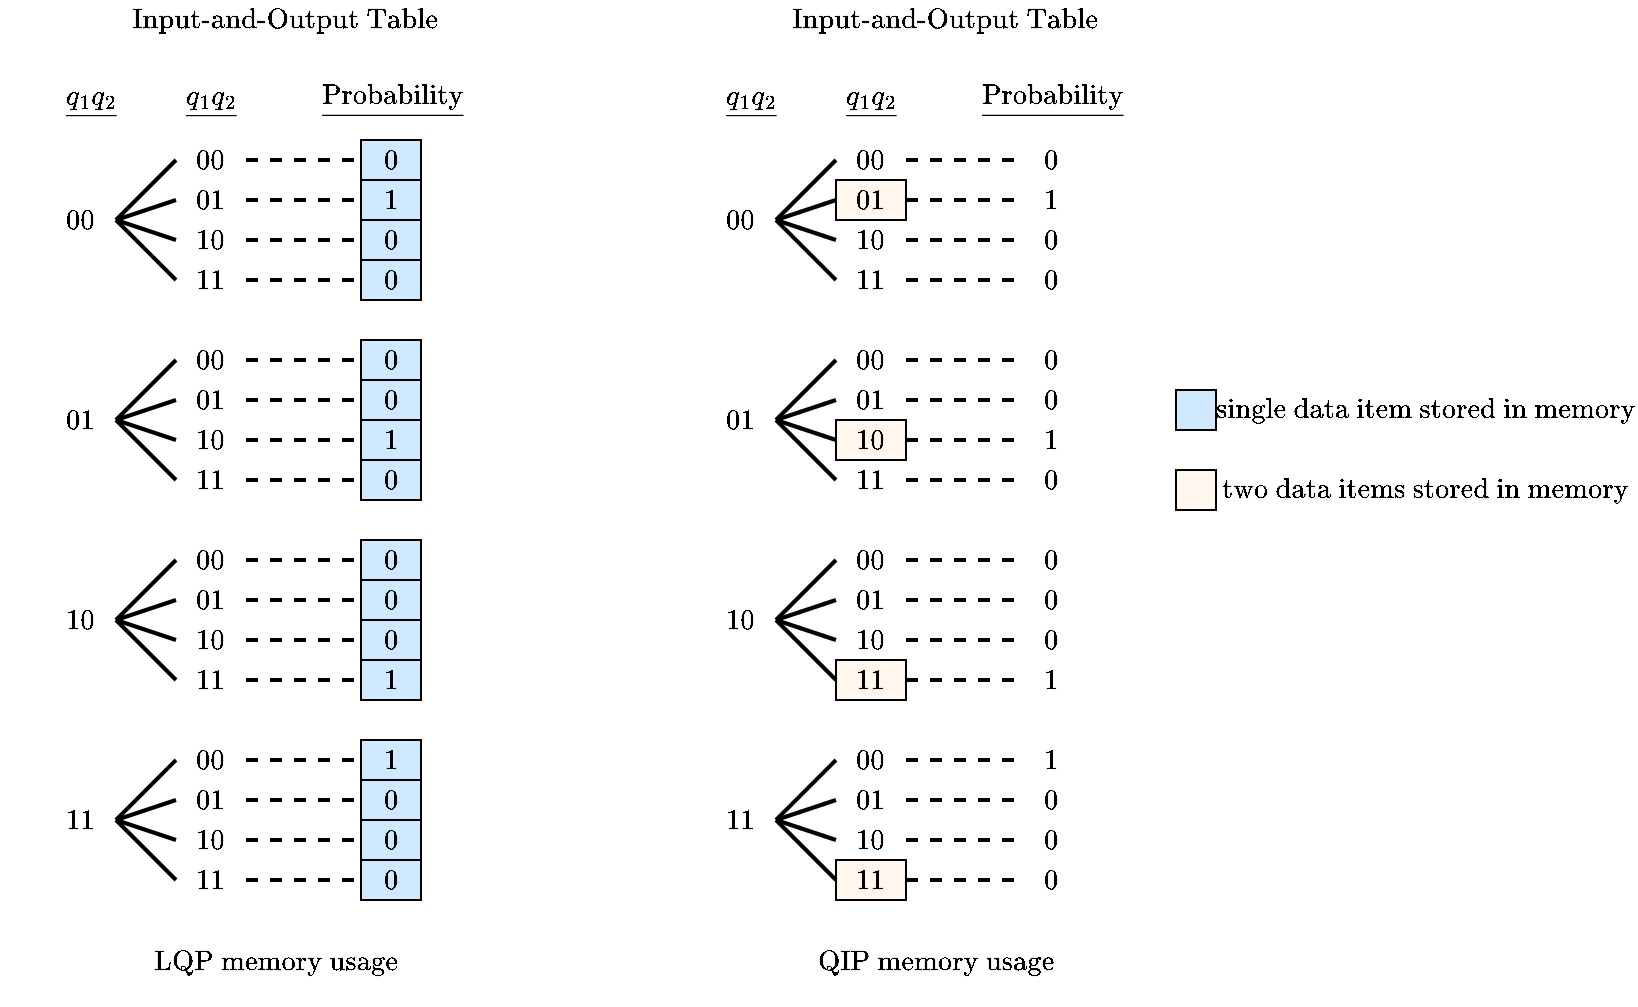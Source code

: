 <mxfile version="24.7.8">
  <diagram name="Page-1" id="v1mIwpVCoUotz5YqJ9_S">
    <mxGraphModel dx="1154" dy="581" grid="1" gridSize="10" guides="1" tooltips="1" connect="1" arrows="1" fold="1" page="1" pageScale="1" pageWidth="1169" pageHeight="827" math="1" shadow="0">
      <root>
        <mxCell id="0" />
        <mxCell id="1" parent="0" />
        <mxCell id="ygjz8XeZ4UIsApzR02BV-16" value="$$\underline{q_1 q_2}$$" style="text;html=1;align=center;verticalAlign=middle;whiteSpace=wrap;rounded=0;" vertex="1" parent="1">
          <mxGeometry x="280" y="180" width="35" height="40" as="geometry" />
        </mxCell>
        <mxCell id="ygjz8XeZ4UIsApzR02BV-17" value="$$\underline{q_1 q_2}$$" style="text;html=1;align=center;verticalAlign=middle;whiteSpace=wrap;rounded=0;" vertex="1" parent="1">
          <mxGeometry x="340" y="180" width="35" height="40" as="geometry" />
        </mxCell>
        <mxCell id="ygjz8XeZ4UIsApzR02BV-18" value="$$00$$" style="text;html=1;align=center;verticalAlign=middle;whiteSpace=wrap;rounded=0;" vertex="1" parent="1">
          <mxGeometry x="275" y="240" width="35" height="40" as="geometry" />
        </mxCell>
        <mxCell id="ygjz8XeZ4UIsApzR02BV-19" value="$$01$$" style="text;html=1;align=center;verticalAlign=middle;whiteSpace=wrap;rounded=0;" vertex="1" parent="1">
          <mxGeometry x="275" y="340" width="35" height="40" as="geometry" />
        </mxCell>
        <mxCell id="ygjz8XeZ4UIsApzR02BV-20" value="$$10$$" style="text;html=1;align=center;verticalAlign=middle;whiteSpace=wrap;rounded=0;" vertex="1" parent="1">
          <mxGeometry x="275" y="440" width="35" height="40" as="geometry" />
        </mxCell>
        <mxCell id="ygjz8XeZ4UIsApzR02BV-21" value="$$11$$" style="text;html=1;align=center;verticalAlign=middle;whiteSpace=wrap;rounded=0;" vertex="1" parent="1">
          <mxGeometry x="275" y="540" width="35" height="40" as="geometry" />
        </mxCell>
        <mxCell id="ygjz8XeZ4UIsApzR02BV-23" value="$$00$$" style="text;html=1;align=center;verticalAlign=middle;whiteSpace=wrap;rounded=0;strokeWidth=1" vertex="1" parent="1">
          <mxGeometry x="340" y="220" width="35" height="20" as="geometry" />
        </mxCell>
        <mxCell id="ygjz8XeZ4UIsApzR02BV-24" value="$$01$$" style="text;html=1;align=center;verticalAlign=middle;whiteSpace=wrap;rounded=0;" vertex="1" parent="1">
          <mxGeometry x="340" y="240" width="35" height="20" as="geometry" />
        </mxCell>
        <mxCell id="ygjz8XeZ4UIsApzR02BV-26" value="$$10$$" style="text;html=1;align=center;verticalAlign=middle;whiteSpace=wrap;rounded=0;" vertex="1" parent="1">
          <mxGeometry x="340" y="260" width="35" height="20" as="geometry" />
        </mxCell>
        <mxCell id="ygjz8XeZ4UIsApzR02BV-27" value="$$11$$" style="text;html=1;align=center;verticalAlign=middle;whiteSpace=wrap;rounded=0;" vertex="1" parent="1">
          <mxGeometry x="340" y="280" width="35" height="20" as="geometry" />
        </mxCell>
        <mxCell id="ygjz8XeZ4UIsApzR02BV-37" value="$$00$$" style="text;html=1;align=center;verticalAlign=middle;whiteSpace=wrap;rounded=0;" vertex="1" parent="1">
          <mxGeometry x="340" y="320" width="35" height="20" as="geometry" />
        </mxCell>
        <mxCell id="ygjz8XeZ4UIsApzR02BV-38" value="$$01$$" style="text;html=1;align=center;verticalAlign=middle;whiteSpace=wrap;rounded=0;" vertex="1" parent="1">
          <mxGeometry x="340" y="340" width="35" height="20" as="geometry" />
        </mxCell>
        <mxCell id="ygjz8XeZ4UIsApzR02BV-39" value="$$10$$" style="text;html=1;align=center;verticalAlign=middle;whiteSpace=wrap;rounded=0;" vertex="1" parent="1">
          <mxGeometry x="340" y="360" width="35" height="20" as="geometry" />
        </mxCell>
        <mxCell id="ygjz8XeZ4UIsApzR02BV-40" value="$$11$$" style="text;html=1;align=center;verticalAlign=middle;whiteSpace=wrap;rounded=0;" vertex="1" parent="1">
          <mxGeometry x="340" y="380" width="35" height="20" as="geometry" />
        </mxCell>
        <mxCell id="ygjz8XeZ4UIsApzR02BV-41" value="$$00$$" style="text;html=1;align=center;verticalAlign=middle;whiteSpace=wrap;rounded=0;" vertex="1" parent="1">
          <mxGeometry x="340" y="420" width="35" height="20" as="geometry" />
        </mxCell>
        <mxCell id="ygjz8XeZ4UIsApzR02BV-42" value="$$01$$" style="text;html=1;align=center;verticalAlign=middle;whiteSpace=wrap;rounded=0;" vertex="1" parent="1">
          <mxGeometry x="340" y="440" width="35" height="20" as="geometry" />
        </mxCell>
        <mxCell id="ygjz8XeZ4UIsApzR02BV-43" value="$$10$$" style="text;html=1;align=center;verticalAlign=middle;whiteSpace=wrap;rounded=0;" vertex="1" parent="1">
          <mxGeometry x="340" y="460" width="35" height="20" as="geometry" />
        </mxCell>
        <mxCell id="ygjz8XeZ4UIsApzR02BV-44" value="$$11$$" style="text;html=1;align=center;verticalAlign=middle;whiteSpace=wrap;rounded=0;" vertex="1" parent="1">
          <mxGeometry x="340" y="480" width="35" height="20" as="geometry" />
        </mxCell>
        <mxCell id="ygjz8XeZ4UIsApzR02BV-45" value="$$00$$" style="text;html=1;align=center;verticalAlign=middle;whiteSpace=wrap;rounded=0;" vertex="1" parent="1">
          <mxGeometry x="340" y="520" width="35" height="20" as="geometry" />
        </mxCell>
        <mxCell id="ygjz8XeZ4UIsApzR02BV-46" value="$$01$$" style="text;html=1;align=center;verticalAlign=middle;whiteSpace=wrap;rounded=0;" vertex="1" parent="1">
          <mxGeometry x="340" y="540" width="35" height="20" as="geometry" />
        </mxCell>
        <mxCell id="ygjz8XeZ4UIsApzR02BV-47" value="$$10$$" style="text;html=1;align=center;verticalAlign=middle;whiteSpace=wrap;rounded=0;" vertex="1" parent="1">
          <mxGeometry x="340" y="560" width="35" height="20" as="geometry" />
        </mxCell>
        <mxCell id="ygjz8XeZ4UIsApzR02BV-48" value="$$11$$" style="text;html=1;align=center;verticalAlign=middle;whiteSpace=wrap;rounded=0;" vertex="1" parent="1">
          <mxGeometry x="340" y="580" width="35" height="20" as="geometry" />
        </mxCell>
        <mxCell id="ygjz8XeZ4UIsApzR02BV-50" value="" style="endArrow=none;html=1;rounded=0;exitX=1;exitY=0.5;exitDx=0;exitDy=0;entryX=0;entryY=0.5;entryDx=0;entryDy=0;strokeWidth=2" edge="1" parent="1" source="ygjz8XeZ4UIsApzR02BV-18" target="ygjz8XeZ4UIsApzR02BV-23">
          <mxGeometry width="50" height="50" relative="1" as="geometry">
            <mxPoint x="350" y="370" as="sourcePoint" />
            <mxPoint x="400" y="320" as="targetPoint" />
          </mxGeometry>
        </mxCell>
        <mxCell id="ygjz8XeZ4UIsApzR02BV-51" value="" style="endArrow=none;html=1;rounded=0;exitX=1;exitY=0.5;exitDx=0;exitDy=0;entryX=0;entryY=0.5;entryDx=0;entryDy=0;strokeWidth=2" edge="1" parent="1" source="ygjz8XeZ4UIsApzR02BV-18" target="ygjz8XeZ4UIsApzR02BV-24">
          <mxGeometry width="50" height="50" relative="1" as="geometry">
            <mxPoint x="320" y="270" as="sourcePoint" />
            <mxPoint x="350" y="240" as="targetPoint" />
          </mxGeometry>
        </mxCell>
        <mxCell id="ygjz8XeZ4UIsApzR02BV-52" value="" style="endArrow=none;html=1;rounded=0;exitX=1;exitY=0.5;exitDx=0;exitDy=0;entryX=0;entryY=0.5;entryDx=0;entryDy=0;strokeWidth=2" edge="1" parent="1" source="ygjz8XeZ4UIsApzR02BV-18" target="ygjz8XeZ4UIsApzR02BV-26">
          <mxGeometry width="50" height="50" relative="1" as="geometry">
            <mxPoint x="330" y="280" as="sourcePoint" />
            <mxPoint x="360" y="250" as="targetPoint" />
          </mxGeometry>
        </mxCell>
        <mxCell id="ygjz8XeZ4UIsApzR02BV-53" value="" style="endArrow=none;html=1;rounded=0;entryX=0;entryY=0.5;entryDx=0;entryDy=0;strokeWidth=2" edge="1" parent="1" target="ygjz8XeZ4UIsApzR02BV-27">
          <mxGeometry width="50" height="50" relative="1" as="geometry">
            <mxPoint x="310" y="260" as="sourcePoint" />
            <mxPoint x="370" y="260" as="targetPoint" />
          </mxGeometry>
        </mxCell>
        <mxCell id="ygjz8XeZ4UIsApzR02BV-62" value="" style="group" vertex="1" connectable="0" parent="1">
          <mxGeometry x="310" y="330" width="30" height="60" as="geometry" />
        </mxCell>
        <mxCell id="ygjz8XeZ4UIsApzR02BV-58" value="" style="endArrow=none;html=1;rounded=0;exitX=1;exitY=0.5;exitDx=0;exitDy=0;entryX=0;entryY=0.5;entryDx=0;entryDy=0;strokeWidth=2" edge="1" parent="ygjz8XeZ4UIsApzR02BV-62">
          <mxGeometry width="50" height="50" relative="1" as="geometry">
            <mxPoint y="30" as="sourcePoint" />
            <mxPoint x="30" as="targetPoint" />
          </mxGeometry>
        </mxCell>
        <mxCell id="ygjz8XeZ4UIsApzR02BV-59" value="" style="endArrow=none;html=1;rounded=0;exitX=1;exitY=0.5;exitDx=0;exitDy=0;entryX=0;entryY=0.5;entryDx=0;entryDy=0;strokeWidth=2" edge="1" parent="ygjz8XeZ4UIsApzR02BV-62">
          <mxGeometry width="50" height="50" relative="1" as="geometry">
            <mxPoint y="30" as="sourcePoint" />
            <mxPoint x="30" y="20" as="targetPoint" />
          </mxGeometry>
        </mxCell>
        <mxCell id="ygjz8XeZ4UIsApzR02BV-60" value="" style="endArrow=none;html=1;rounded=0;exitX=1;exitY=0.5;exitDx=0;exitDy=0;entryX=0;entryY=0.5;entryDx=0;entryDy=0;strokeWidth=2" edge="1" parent="ygjz8XeZ4UIsApzR02BV-62">
          <mxGeometry width="50" height="50" relative="1" as="geometry">
            <mxPoint y="30" as="sourcePoint" />
            <mxPoint x="30" y="40" as="targetPoint" />
          </mxGeometry>
        </mxCell>
        <mxCell id="ygjz8XeZ4UIsApzR02BV-61" value="" style="endArrow=none;html=1;rounded=0;entryX=0;entryY=0.5;entryDx=0;entryDy=0;strokeWidth=2" edge="1" parent="ygjz8XeZ4UIsApzR02BV-62">
          <mxGeometry width="50" height="50" relative="1" as="geometry">
            <mxPoint y="30" as="sourcePoint" />
            <mxPoint x="30" y="60" as="targetPoint" />
          </mxGeometry>
        </mxCell>
        <mxCell id="ygjz8XeZ4UIsApzR02BV-67" value="" style="group" vertex="1" connectable="0" parent="1">
          <mxGeometry x="310" y="430" width="30" height="60" as="geometry" />
        </mxCell>
        <mxCell id="ygjz8XeZ4UIsApzR02BV-68" value="" style="endArrow=none;html=1;rounded=0;exitX=1;exitY=0.5;exitDx=0;exitDy=0;entryX=0;entryY=0.5;entryDx=0;entryDy=0;strokeWidth=2" edge="1" parent="ygjz8XeZ4UIsApzR02BV-67">
          <mxGeometry width="50" height="50" relative="1" as="geometry">
            <mxPoint y="30" as="sourcePoint" />
            <mxPoint x="30" as="targetPoint" />
          </mxGeometry>
        </mxCell>
        <mxCell id="ygjz8XeZ4UIsApzR02BV-69" value="" style="endArrow=none;html=1;rounded=0;exitX=1;exitY=0.5;exitDx=0;exitDy=0;entryX=0;entryY=0.5;entryDx=0;entryDy=0;strokeWidth=2" edge="1" parent="ygjz8XeZ4UIsApzR02BV-67">
          <mxGeometry width="50" height="50" relative="1" as="geometry">
            <mxPoint y="30" as="sourcePoint" />
            <mxPoint x="30" y="20" as="targetPoint" />
          </mxGeometry>
        </mxCell>
        <mxCell id="ygjz8XeZ4UIsApzR02BV-70" value="" style="endArrow=none;html=1;rounded=0;exitX=1;exitY=0.5;exitDx=0;exitDy=0;entryX=0;entryY=0.5;entryDx=0;entryDy=0;strokeWidth=2" edge="1" parent="ygjz8XeZ4UIsApzR02BV-67">
          <mxGeometry width="50" height="50" relative="1" as="geometry">
            <mxPoint y="30" as="sourcePoint" />
            <mxPoint x="30" y="40" as="targetPoint" />
          </mxGeometry>
        </mxCell>
        <mxCell id="ygjz8XeZ4UIsApzR02BV-71" value="" style="endArrow=none;html=1;rounded=0;entryX=0;entryY=0.5;entryDx=0;entryDy=0;strokeWidth=2" edge="1" parent="ygjz8XeZ4UIsApzR02BV-67">
          <mxGeometry width="50" height="50" relative="1" as="geometry">
            <mxPoint y="30" as="sourcePoint" />
            <mxPoint x="30" y="60" as="targetPoint" />
          </mxGeometry>
        </mxCell>
        <mxCell id="ygjz8XeZ4UIsApzR02BV-72" value="" style="group" vertex="1" connectable="0" parent="1">
          <mxGeometry x="310" y="530" width="30" height="60" as="geometry" />
        </mxCell>
        <mxCell id="ygjz8XeZ4UIsApzR02BV-73" value="" style="endArrow=none;html=1;rounded=0;exitX=1;exitY=0.5;exitDx=0;exitDy=0;entryX=0;entryY=0.5;entryDx=0;entryDy=0;strokeWidth=2" edge="1" parent="ygjz8XeZ4UIsApzR02BV-72">
          <mxGeometry width="50" height="50" relative="1" as="geometry">
            <mxPoint y="30" as="sourcePoint" />
            <mxPoint x="30" as="targetPoint" />
          </mxGeometry>
        </mxCell>
        <mxCell id="ygjz8XeZ4UIsApzR02BV-74" value="" style="endArrow=none;html=1;rounded=0;exitX=1;exitY=0.5;exitDx=0;exitDy=0;entryX=0;entryY=0.5;entryDx=0;entryDy=0;strokeWidth=2" edge="1" parent="ygjz8XeZ4UIsApzR02BV-72">
          <mxGeometry width="50" height="50" relative="1" as="geometry">
            <mxPoint y="30" as="sourcePoint" />
            <mxPoint x="30" y="20" as="targetPoint" />
          </mxGeometry>
        </mxCell>
        <mxCell id="ygjz8XeZ4UIsApzR02BV-75" value="" style="endArrow=none;html=1;rounded=0;exitX=1;exitY=0.5;exitDx=0;exitDy=0;entryX=0;entryY=0.5;entryDx=0;entryDy=0;strokeWidth=2" edge="1" parent="ygjz8XeZ4UIsApzR02BV-72">
          <mxGeometry width="50" height="50" relative="1" as="geometry">
            <mxPoint y="30" as="sourcePoint" />
            <mxPoint x="30" y="40" as="targetPoint" />
          </mxGeometry>
        </mxCell>
        <mxCell id="ygjz8XeZ4UIsApzR02BV-76" value="" style="endArrow=none;html=1;rounded=0;entryX=0;entryY=0.5;entryDx=0;entryDy=0;strokeWidth=2" edge="1" parent="ygjz8XeZ4UIsApzR02BV-72">
          <mxGeometry width="50" height="50" relative="1" as="geometry">
            <mxPoint y="30" as="sourcePoint" />
            <mxPoint x="30" y="60" as="targetPoint" />
          </mxGeometry>
        </mxCell>
        <mxCell id="ygjz8XeZ4UIsApzR02BV-99" value="$$0$$" style="text;html=1;align=center;verticalAlign=middle;whiteSpace=wrap;rounded=0;strokeColor=#000000;fillColor=#CFEAFF;" vertex="1" parent="1">
          <mxGeometry x="432.5" y="320" width="30" height="20" as="geometry" />
        </mxCell>
        <mxCell id="ygjz8XeZ4UIsApzR02BV-100" value="" style="endArrow=none;html=1;rounded=0;strokeWidth=2;dashed=1;entryX=0;entryY=0.5;entryDx=0;entryDy=0;exitX=1;exitY=0.5;exitDx=0;exitDy=0;" edge="1" parent="1" target="ygjz8XeZ4UIsApzR02BV-99" source="ygjz8XeZ4UIsApzR02BV-37">
          <mxGeometry width="50" height="50" relative="1" as="geometry">
            <mxPoint x="380" y="329.5" as="sourcePoint" />
            <mxPoint x="420" y="329.5" as="targetPoint" />
          </mxGeometry>
        </mxCell>
        <mxCell id="ygjz8XeZ4UIsApzR02BV-101" value="$$0$$" style="text;html=1;align=center;verticalAlign=middle;whiteSpace=wrap;rounded=0;strokeColor=#000000;fillColor=#CFEAFF;" vertex="1" parent="1">
          <mxGeometry x="432.5" y="340" width="30" height="20" as="geometry" />
        </mxCell>
        <mxCell id="ygjz8XeZ4UIsApzR02BV-102" value="" style="endArrow=none;html=1;rounded=0;strokeWidth=2;dashed=1;entryX=0;entryY=0.5;entryDx=0;entryDy=0;exitX=1;exitY=0.5;exitDx=0;exitDy=0;" edge="1" parent="1" target="ygjz8XeZ4UIsApzR02BV-101">
          <mxGeometry width="50" height="50" relative="1" as="geometry">
            <mxPoint x="375" y="350" as="sourcePoint" />
            <mxPoint x="420" y="349.5" as="targetPoint" />
          </mxGeometry>
        </mxCell>
        <mxCell id="ygjz8XeZ4UIsApzR02BV-103" value="$$1$$" style="text;html=1;align=center;verticalAlign=middle;whiteSpace=wrap;rounded=0;strokeColor=#000000;fillColor=#CFEAFF;" vertex="1" parent="1">
          <mxGeometry x="432.5" y="360" width="30" height="20" as="geometry" />
        </mxCell>
        <mxCell id="ygjz8XeZ4UIsApzR02BV-104" value="" style="endArrow=none;html=1;rounded=0;strokeWidth=2;dashed=1;entryX=0;entryY=0.5;entryDx=0;entryDy=0;exitX=1;exitY=0.5;exitDx=0;exitDy=0;" edge="1" parent="1" target="ygjz8XeZ4UIsApzR02BV-103">
          <mxGeometry width="50" height="50" relative="1" as="geometry">
            <mxPoint x="375" y="370" as="sourcePoint" />
            <mxPoint x="420" y="369.5" as="targetPoint" />
          </mxGeometry>
        </mxCell>
        <mxCell id="ygjz8XeZ4UIsApzR02BV-105" value="$$0$$" style="text;html=1;align=center;verticalAlign=middle;whiteSpace=wrap;rounded=0;strokeColor=#000000;fillColor=#CFEAFF;" vertex="1" parent="1">
          <mxGeometry x="432.5" y="380" width="30" height="20" as="geometry" />
        </mxCell>
        <mxCell id="ygjz8XeZ4UIsApzR02BV-106" value="" style="endArrow=none;html=1;rounded=0;strokeWidth=2;dashed=1;entryX=0;entryY=0.5;entryDx=0;entryDy=0;exitX=1;exitY=0.5;exitDx=0;exitDy=0;" edge="1" parent="1" target="ygjz8XeZ4UIsApzR02BV-105">
          <mxGeometry width="50" height="50" relative="1" as="geometry">
            <mxPoint x="375" y="390" as="sourcePoint" />
            <mxPoint x="420" y="389.5" as="targetPoint" />
          </mxGeometry>
        </mxCell>
        <mxCell id="ygjz8XeZ4UIsApzR02BV-111" value="$$0$$" style="text;html=1;align=center;verticalAlign=middle;whiteSpace=wrap;rounded=0;strokeColor=#000000;fillColor=#CFEAFF;" vertex="1" parent="1">
          <mxGeometry x="432.5" y="420" width="30" height="20" as="geometry" />
        </mxCell>
        <mxCell id="ygjz8XeZ4UIsApzR02BV-112" value="" style="endArrow=none;html=1;rounded=0;strokeWidth=2;dashed=1;entryX=0;entryY=0.5;entryDx=0;entryDy=0;exitX=1;exitY=0.5;exitDx=0;exitDy=0;" edge="1" parent="1" target="ygjz8XeZ4UIsApzR02BV-111" source="ygjz8XeZ4UIsApzR02BV-41">
          <mxGeometry width="50" height="50" relative="1" as="geometry">
            <mxPoint x="380" y="429.5" as="sourcePoint" />
            <mxPoint x="420" y="429.5" as="targetPoint" />
          </mxGeometry>
        </mxCell>
        <mxCell id="ygjz8XeZ4UIsApzR02BV-113" value="$$0$$" style="text;html=1;align=center;verticalAlign=middle;whiteSpace=wrap;rounded=0;strokeColor=#000000;fillColor=#CFEAFF;" vertex="1" parent="1">
          <mxGeometry x="432.5" y="440" width="30" height="20" as="geometry" />
        </mxCell>
        <mxCell id="ygjz8XeZ4UIsApzR02BV-114" value="" style="endArrow=none;html=1;rounded=0;strokeWidth=2;dashed=1;entryX=0;entryY=0.5;entryDx=0;entryDy=0;exitX=1;exitY=0.5;exitDx=0;exitDy=0;" edge="1" parent="1" target="ygjz8XeZ4UIsApzR02BV-113">
          <mxGeometry width="50" height="50" relative="1" as="geometry">
            <mxPoint x="375" y="450" as="sourcePoint" />
            <mxPoint x="420" y="449.5" as="targetPoint" />
          </mxGeometry>
        </mxCell>
        <mxCell id="ygjz8XeZ4UIsApzR02BV-115" value="$$0$$" style="text;html=1;align=center;verticalAlign=middle;whiteSpace=wrap;rounded=0;strokeColor=#000000;fillColor=#CFEAFF;" vertex="1" parent="1">
          <mxGeometry x="432.5" y="460" width="30" height="20" as="geometry" />
        </mxCell>
        <mxCell id="ygjz8XeZ4UIsApzR02BV-116" value="" style="endArrow=none;html=1;rounded=0;strokeWidth=2;dashed=1;entryX=0;entryY=0.5;entryDx=0;entryDy=0;exitX=1;exitY=0.5;exitDx=0;exitDy=0;" edge="1" parent="1" target="ygjz8XeZ4UIsApzR02BV-115">
          <mxGeometry width="50" height="50" relative="1" as="geometry">
            <mxPoint x="375" y="470" as="sourcePoint" />
            <mxPoint x="420" y="469.5" as="targetPoint" />
          </mxGeometry>
        </mxCell>
        <mxCell id="ygjz8XeZ4UIsApzR02BV-117" value="$$1$$" style="text;html=1;align=center;verticalAlign=middle;whiteSpace=wrap;rounded=0;strokeColor=#000000;fillColor=#CFEAFF;" vertex="1" parent="1">
          <mxGeometry x="432.5" y="480" width="30" height="20" as="geometry" />
        </mxCell>
        <mxCell id="ygjz8XeZ4UIsApzR02BV-118" value="" style="endArrow=none;html=1;rounded=0;strokeWidth=2;dashed=1;entryX=0;entryY=0.5;entryDx=0;entryDy=0;exitX=1;exitY=0.5;exitDx=0;exitDy=0;" edge="1" parent="1" target="ygjz8XeZ4UIsApzR02BV-117">
          <mxGeometry width="50" height="50" relative="1" as="geometry">
            <mxPoint x="375" y="490" as="sourcePoint" />
            <mxPoint x="420" y="489.5" as="targetPoint" />
          </mxGeometry>
        </mxCell>
        <mxCell id="ygjz8XeZ4UIsApzR02BV-130" value="$$1$$" style="text;html=1;align=center;verticalAlign=middle;whiteSpace=wrap;rounded=0;strokeColor=#000000;fillColor=#CFEAFF;" vertex="1" parent="1">
          <mxGeometry x="432.5" y="520" width="30" height="20" as="geometry" />
        </mxCell>
        <mxCell id="ygjz8XeZ4UIsApzR02BV-131" value="" style="endArrow=none;html=1;rounded=0;strokeWidth=2;dashed=1;entryX=0;entryY=0.5;entryDx=0;entryDy=0;exitX=1;exitY=0.5;exitDx=0;exitDy=0;" edge="1" parent="1" target="ygjz8XeZ4UIsApzR02BV-130" source="ygjz8XeZ4UIsApzR02BV-45">
          <mxGeometry width="50" height="50" relative="1" as="geometry">
            <mxPoint x="380" y="529.5" as="sourcePoint" />
            <mxPoint x="420" y="529.5" as="targetPoint" />
          </mxGeometry>
        </mxCell>
        <mxCell id="ygjz8XeZ4UIsApzR02BV-132" value="$$0$$" style="text;html=1;align=center;verticalAlign=middle;whiteSpace=wrap;rounded=0;strokeColor=#000000;fillColor=#CFEAFF;" vertex="1" parent="1">
          <mxGeometry x="432.5" y="540" width="30" height="20" as="geometry" />
        </mxCell>
        <mxCell id="ygjz8XeZ4UIsApzR02BV-133" value="" style="endArrow=none;html=1;rounded=0;strokeWidth=2;dashed=1;entryX=0;entryY=0.5;entryDx=0;entryDy=0;exitX=1;exitY=0.5;exitDx=0;exitDy=0;" edge="1" parent="1" target="ygjz8XeZ4UIsApzR02BV-132">
          <mxGeometry width="50" height="50" relative="1" as="geometry">
            <mxPoint x="375" y="550" as="sourcePoint" />
            <mxPoint x="420" y="549.5" as="targetPoint" />
          </mxGeometry>
        </mxCell>
        <mxCell id="ygjz8XeZ4UIsApzR02BV-134" value="$$0$$" style="text;html=1;align=center;verticalAlign=middle;whiteSpace=wrap;rounded=0;strokeColor=#000000;fillColor=#CFEAFF;" vertex="1" parent="1">
          <mxGeometry x="432.5" y="560" width="30" height="20" as="geometry" />
        </mxCell>
        <mxCell id="ygjz8XeZ4UIsApzR02BV-135" value="" style="endArrow=none;html=1;rounded=0;strokeWidth=2;dashed=1;entryX=0;entryY=0.5;entryDx=0;entryDy=0;exitX=1;exitY=0.5;exitDx=0;exitDy=0;" edge="1" parent="1" target="ygjz8XeZ4UIsApzR02BV-134">
          <mxGeometry width="50" height="50" relative="1" as="geometry">
            <mxPoint x="375" y="570" as="sourcePoint" />
            <mxPoint x="420" y="569.5" as="targetPoint" />
          </mxGeometry>
        </mxCell>
        <mxCell id="ygjz8XeZ4UIsApzR02BV-136" value="$$0$$" style="text;html=1;align=center;verticalAlign=middle;whiteSpace=wrap;rounded=0;strokeColor=#000000;fillColor=#CFEAFF;" vertex="1" parent="1">
          <mxGeometry x="432.5" y="580" width="30" height="20" as="geometry" />
        </mxCell>
        <mxCell id="ygjz8XeZ4UIsApzR02BV-137" value="" style="endArrow=none;html=1;rounded=0;strokeWidth=2;dashed=1;entryX=0;entryY=0.5;entryDx=0;entryDy=0;exitX=1;exitY=0.5;exitDx=0;exitDy=0;" edge="1" parent="1" target="ygjz8XeZ4UIsApzR02BV-136">
          <mxGeometry width="50" height="50" relative="1" as="geometry">
            <mxPoint x="375" y="590" as="sourcePoint" />
            <mxPoint x="420" y="589.5" as="targetPoint" />
          </mxGeometry>
        </mxCell>
        <mxCell id="ygjz8XeZ4UIsApzR02BV-139" value="$$\text{Input-and-Output Table}$$" style="rounded=0;whiteSpace=wrap;html=1;strokeColor=none;" vertex="1" parent="1">
          <mxGeometry x="260" y="150" width="270" height="20" as="geometry" />
        </mxCell>
        <mxCell id="ygjz8XeZ4UIsApzR02BV-140" value="$$\underline{\text{Probability}}$$" style="text;html=1;align=center;verticalAlign=middle;whiteSpace=wrap;rounded=0;" vertex="1" parent="1">
          <mxGeometry x="417.5" y="185" width="60" height="30" as="geometry" />
        </mxCell>
        <mxCell id="ygjz8XeZ4UIsApzR02BV-142" value="$$\text{LQP memory usage}$$" style="whiteSpace=wrap;html=1;aspect=fixed;strokeColor=none;" vertex="1" parent="1">
          <mxGeometry x="370" y="611" width="40" height="40" as="geometry" />
        </mxCell>
        <mxCell id="ygjz8XeZ4UIsApzR02BV-143" value="$$\underline{q_1 q_2}$$" style="text;html=1;align=center;verticalAlign=middle;whiteSpace=wrap;rounded=0;" vertex="1" parent="1">
          <mxGeometry x="610" y="180" width="35" height="40" as="geometry" />
        </mxCell>
        <mxCell id="ygjz8XeZ4UIsApzR02BV-144" value="$$\underline{q_1 q_2}$$" style="text;html=1;align=center;verticalAlign=middle;whiteSpace=wrap;rounded=0;" vertex="1" parent="1">
          <mxGeometry x="670" y="180" width="35" height="40" as="geometry" />
        </mxCell>
        <mxCell id="ygjz8XeZ4UIsApzR02BV-145" value="$$00$$" style="text;html=1;align=center;verticalAlign=middle;whiteSpace=wrap;rounded=0;" vertex="1" parent="1">
          <mxGeometry x="605" y="240" width="35" height="40" as="geometry" />
        </mxCell>
        <mxCell id="ygjz8XeZ4UIsApzR02BV-146" value="$$01$$" style="text;html=1;align=center;verticalAlign=middle;whiteSpace=wrap;rounded=0;" vertex="1" parent="1">
          <mxGeometry x="605" y="340" width="35" height="40" as="geometry" />
        </mxCell>
        <mxCell id="ygjz8XeZ4UIsApzR02BV-147" value="$$10$$" style="text;html=1;align=center;verticalAlign=middle;whiteSpace=wrap;rounded=0;" vertex="1" parent="1">
          <mxGeometry x="605" y="440" width="35" height="40" as="geometry" />
        </mxCell>
        <mxCell id="ygjz8XeZ4UIsApzR02BV-148" value="$$11$$" style="text;html=1;align=center;verticalAlign=middle;whiteSpace=wrap;rounded=0;" vertex="1" parent="1">
          <mxGeometry x="605" y="540" width="35" height="40" as="geometry" />
        </mxCell>
        <mxCell id="ygjz8XeZ4UIsApzR02BV-149" value="$$00$$" style="text;html=1;align=center;verticalAlign=middle;whiteSpace=wrap;rounded=0;" vertex="1" parent="1">
          <mxGeometry x="670" y="220" width="35" height="20" as="geometry" />
        </mxCell>
        <mxCell id="ygjz8XeZ4UIsApzR02BV-150" value="$$01$$" style="text;html=1;align=center;verticalAlign=middle;whiteSpace=wrap;rounded=0;strokeColor=#000000;fillColor=#FFF6ED;" vertex="1" parent="1">
          <mxGeometry x="670" y="240" width="35" height="20" as="geometry" />
        </mxCell>
        <mxCell id="ygjz8XeZ4UIsApzR02BV-151" value="$$10$$" style="text;html=1;align=center;verticalAlign=middle;whiteSpace=wrap;rounded=0;" vertex="1" parent="1">
          <mxGeometry x="670" y="260" width="35" height="20" as="geometry" />
        </mxCell>
        <mxCell id="ygjz8XeZ4UIsApzR02BV-152" value="$$11$$" style="text;html=1;align=center;verticalAlign=middle;whiteSpace=wrap;rounded=0;" vertex="1" parent="1">
          <mxGeometry x="670" y="280" width="35" height="20" as="geometry" />
        </mxCell>
        <mxCell id="ygjz8XeZ4UIsApzR02BV-153" value="$$00$$" style="text;html=1;align=center;verticalAlign=middle;whiteSpace=wrap;rounded=0;" vertex="1" parent="1">
          <mxGeometry x="670" y="320" width="35" height="20" as="geometry" />
        </mxCell>
        <mxCell id="ygjz8XeZ4UIsApzR02BV-154" value="$$01$$" style="text;html=1;align=center;verticalAlign=middle;whiteSpace=wrap;rounded=0;" vertex="1" parent="1">
          <mxGeometry x="670" y="340" width="35" height="20" as="geometry" />
        </mxCell>
        <mxCell id="ygjz8XeZ4UIsApzR02BV-155" value="$$10$$" style="text;html=1;align=center;verticalAlign=middle;whiteSpace=wrap;rounded=0;strokeColor=#000000;fillColor=#FFF6ED;" vertex="1" parent="1">
          <mxGeometry x="670" y="360" width="35" height="20" as="geometry" />
        </mxCell>
        <mxCell id="ygjz8XeZ4UIsApzR02BV-156" value="$$11$$" style="text;html=1;align=center;verticalAlign=middle;whiteSpace=wrap;rounded=0;" vertex="1" parent="1">
          <mxGeometry x="670" y="380" width="35" height="20" as="geometry" />
        </mxCell>
        <mxCell id="ygjz8XeZ4UIsApzR02BV-157" value="$$00$$" style="text;html=1;align=center;verticalAlign=middle;whiteSpace=wrap;rounded=0;" vertex="1" parent="1">
          <mxGeometry x="670" y="420" width="35" height="20" as="geometry" />
        </mxCell>
        <mxCell id="ygjz8XeZ4UIsApzR02BV-158" value="$$01$$" style="text;html=1;align=center;verticalAlign=middle;whiteSpace=wrap;rounded=0;" vertex="1" parent="1">
          <mxGeometry x="670" y="440" width="35" height="20" as="geometry" />
        </mxCell>
        <mxCell id="ygjz8XeZ4UIsApzR02BV-159" value="$$10$$" style="text;html=1;align=center;verticalAlign=middle;whiteSpace=wrap;rounded=0;" vertex="1" parent="1">
          <mxGeometry x="670" y="460" width="35" height="20" as="geometry" />
        </mxCell>
        <mxCell id="ygjz8XeZ4UIsApzR02BV-160" value="$$11$$" style="text;html=1;align=center;verticalAlign=middle;whiteSpace=wrap;rounded=0;strokeColor=#000000;fillColor=#FFF6ED;" vertex="1" parent="1">
          <mxGeometry x="670" y="480" width="35" height="20" as="geometry" />
        </mxCell>
        <mxCell id="ygjz8XeZ4UIsApzR02BV-161" value="$$00$$" style="text;html=1;align=center;verticalAlign=middle;whiteSpace=wrap;rounded=0;" vertex="1" parent="1">
          <mxGeometry x="670" y="520" width="35" height="20" as="geometry" />
        </mxCell>
        <mxCell id="ygjz8XeZ4UIsApzR02BV-162" value="$$01$$" style="text;html=1;align=center;verticalAlign=middle;whiteSpace=wrap;rounded=0;" vertex="1" parent="1">
          <mxGeometry x="670" y="540" width="35" height="20" as="geometry" />
        </mxCell>
        <mxCell id="ygjz8XeZ4UIsApzR02BV-163" value="$$10$$" style="text;html=1;align=center;verticalAlign=middle;whiteSpace=wrap;rounded=0;" vertex="1" parent="1">
          <mxGeometry x="670" y="560" width="35" height="20" as="geometry" />
        </mxCell>
        <mxCell id="ygjz8XeZ4UIsApzR02BV-164" value="$$11$$" style="text;html=1;align=center;verticalAlign=middle;whiteSpace=wrap;rounded=0;strokeColor=#000000;fillColor=#FFF6ED;" vertex="1" parent="1">
          <mxGeometry x="670" y="580" width="35" height="20" as="geometry" />
        </mxCell>
        <mxCell id="ygjz8XeZ4UIsApzR02BV-165" value="" style="endArrow=none;html=1;rounded=0;exitX=1;exitY=0.5;exitDx=0;exitDy=0;entryX=0;entryY=0.5;entryDx=0;entryDy=0;strokeWidth=2" edge="1" parent="1" source="ygjz8XeZ4UIsApzR02BV-145" target="ygjz8XeZ4UIsApzR02BV-149">
          <mxGeometry width="50" height="50" relative="1" as="geometry">
            <mxPoint x="680" y="370" as="sourcePoint" />
            <mxPoint x="730" y="320" as="targetPoint" />
          </mxGeometry>
        </mxCell>
        <mxCell id="ygjz8XeZ4UIsApzR02BV-166" value="" style="endArrow=none;html=1;rounded=0;exitX=1;exitY=0.5;exitDx=0;exitDy=0;entryX=0;entryY=0.5;entryDx=0;entryDy=0;strokeWidth=2" edge="1" parent="1" source="ygjz8XeZ4UIsApzR02BV-145" target="ygjz8XeZ4UIsApzR02BV-150">
          <mxGeometry width="50" height="50" relative="1" as="geometry">
            <mxPoint x="650" y="270" as="sourcePoint" />
            <mxPoint x="680" y="240" as="targetPoint" />
          </mxGeometry>
        </mxCell>
        <mxCell id="ygjz8XeZ4UIsApzR02BV-167" value="" style="endArrow=none;html=1;rounded=0;exitX=1;exitY=0.5;exitDx=0;exitDy=0;entryX=0;entryY=0.5;entryDx=0;entryDy=0;strokeWidth=2" edge="1" parent="1" source="ygjz8XeZ4UIsApzR02BV-145" target="ygjz8XeZ4UIsApzR02BV-151">
          <mxGeometry width="50" height="50" relative="1" as="geometry">
            <mxPoint x="660" y="280" as="sourcePoint" />
            <mxPoint x="690" y="250" as="targetPoint" />
          </mxGeometry>
        </mxCell>
        <mxCell id="ygjz8XeZ4UIsApzR02BV-168" value="" style="endArrow=none;html=1;rounded=0;entryX=0;entryY=0.5;entryDx=0;entryDy=0;strokeWidth=2" edge="1" parent="1" target="ygjz8XeZ4UIsApzR02BV-152">
          <mxGeometry width="50" height="50" relative="1" as="geometry">
            <mxPoint x="640" y="260" as="sourcePoint" />
            <mxPoint x="700" y="260" as="targetPoint" />
          </mxGeometry>
        </mxCell>
        <mxCell id="ygjz8XeZ4UIsApzR02BV-169" value="" style="group" vertex="1" connectable="0" parent="1">
          <mxGeometry x="640" y="330" width="30" height="60" as="geometry" />
        </mxCell>
        <mxCell id="ygjz8XeZ4UIsApzR02BV-170" value="" style="endArrow=none;html=1;rounded=0;exitX=1;exitY=0.5;exitDx=0;exitDy=0;entryX=0;entryY=0.5;entryDx=0;entryDy=0;strokeWidth=2" edge="1" parent="ygjz8XeZ4UIsApzR02BV-169">
          <mxGeometry width="50" height="50" relative="1" as="geometry">
            <mxPoint y="30" as="sourcePoint" />
            <mxPoint x="30" as="targetPoint" />
          </mxGeometry>
        </mxCell>
        <mxCell id="ygjz8XeZ4UIsApzR02BV-171" value="" style="endArrow=none;html=1;rounded=0;exitX=1;exitY=0.5;exitDx=0;exitDy=0;entryX=0;entryY=0.5;entryDx=0;entryDy=0;strokeWidth=2" edge="1" parent="ygjz8XeZ4UIsApzR02BV-169">
          <mxGeometry width="50" height="50" relative="1" as="geometry">
            <mxPoint y="30" as="sourcePoint" />
            <mxPoint x="30" y="20" as="targetPoint" />
          </mxGeometry>
        </mxCell>
        <mxCell id="ygjz8XeZ4UIsApzR02BV-172" value="" style="endArrow=none;html=1;rounded=0;exitX=1;exitY=0.5;exitDx=0;exitDy=0;entryX=0;entryY=0.5;entryDx=0;entryDy=0;strokeWidth=2" edge="1" parent="ygjz8XeZ4UIsApzR02BV-169">
          <mxGeometry width="50" height="50" relative="1" as="geometry">
            <mxPoint y="30" as="sourcePoint" />
            <mxPoint x="30" y="40" as="targetPoint" />
          </mxGeometry>
        </mxCell>
        <mxCell id="ygjz8XeZ4UIsApzR02BV-173" value="" style="endArrow=none;html=1;rounded=0;entryX=0;entryY=0.5;entryDx=0;entryDy=0;strokeWidth=2" edge="1" parent="ygjz8XeZ4UIsApzR02BV-169">
          <mxGeometry width="50" height="50" relative="1" as="geometry">
            <mxPoint y="30" as="sourcePoint" />
            <mxPoint x="30" y="60" as="targetPoint" />
          </mxGeometry>
        </mxCell>
        <mxCell id="ygjz8XeZ4UIsApzR02BV-174" value="" style="group" vertex="1" connectable="0" parent="1">
          <mxGeometry x="640" y="430" width="30" height="60" as="geometry" />
        </mxCell>
        <mxCell id="ygjz8XeZ4UIsApzR02BV-175" value="" style="endArrow=none;html=1;rounded=0;exitX=1;exitY=0.5;exitDx=0;exitDy=0;entryX=0;entryY=0.5;entryDx=0;entryDy=0;strokeWidth=2" edge="1" parent="ygjz8XeZ4UIsApzR02BV-174">
          <mxGeometry width="50" height="50" relative="1" as="geometry">
            <mxPoint y="30" as="sourcePoint" />
            <mxPoint x="30" as="targetPoint" />
          </mxGeometry>
        </mxCell>
        <mxCell id="ygjz8XeZ4UIsApzR02BV-176" value="" style="endArrow=none;html=1;rounded=0;exitX=1;exitY=0.5;exitDx=0;exitDy=0;entryX=0;entryY=0.5;entryDx=0;entryDy=0;strokeWidth=2" edge="1" parent="ygjz8XeZ4UIsApzR02BV-174">
          <mxGeometry width="50" height="50" relative="1" as="geometry">
            <mxPoint y="30" as="sourcePoint" />
            <mxPoint x="30" y="20" as="targetPoint" />
          </mxGeometry>
        </mxCell>
        <mxCell id="ygjz8XeZ4UIsApzR02BV-177" value="" style="endArrow=none;html=1;rounded=0;exitX=1;exitY=0.5;exitDx=0;exitDy=0;entryX=0;entryY=0.5;entryDx=0;entryDy=0;strokeWidth=2" edge="1" parent="ygjz8XeZ4UIsApzR02BV-174">
          <mxGeometry width="50" height="50" relative="1" as="geometry">
            <mxPoint y="30" as="sourcePoint" />
            <mxPoint x="30" y="40" as="targetPoint" />
          </mxGeometry>
        </mxCell>
        <mxCell id="ygjz8XeZ4UIsApzR02BV-178" value="" style="endArrow=none;html=1;rounded=0;entryX=0;entryY=0.5;entryDx=0;entryDy=0;strokeWidth=2" edge="1" parent="ygjz8XeZ4UIsApzR02BV-174">
          <mxGeometry width="50" height="50" relative="1" as="geometry">
            <mxPoint y="30" as="sourcePoint" />
            <mxPoint x="30" y="60" as="targetPoint" />
          </mxGeometry>
        </mxCell>
        <mxCell id="ygjz8XeZ4UIsApzR02BV-179" value="" style="group" vertex="1" connectable="0" parent="1">
          <mxGeometry x="640" y="530" width="30" height="60" as="geometry" />
        </mxCell>
        <mxCell id="ygjz8XeZ4UIsApzR02BV-180" value="" style="endArrow=none;html=1;rounded=0;exitX=1;exitY=0.5;exitDx=0;exitDy=0;entryX=0;entryY=0.5;entryDx=0;entryDy=0;strokeWidth=2" edge="1" parent="ygjz8XeZ4UIsApzR02BV-179">
          <mxGeometry width="50" height="50" relative="1" as="geometry">
            <mxPoint y="30" as="sourcePoint" />
            <mxPoint x="30" as="targetPoint" />
          </mxGeometry>
        </mxCell>
        <mxCell id="ygjz8XeZ4UIsApzR02BV-181" value="" style="endArrow=none;html=1;rounded=0;exitX=1;exitY=0.5;exitDx=0;exitDy=0;entryX=0;entryY=0.5;entryDx=0;entryDy=0;strokeWidth=2" edge="1" parent="ygjz8XeZ4UIsApzR02BV-179">
          <mxGeometry width="50" height="50" relative="1" as="geometry">
            <mxPoint y="30" as="sourcePoint" />
            <mxPoint x="30" y="20" as="targetPoint" />
          </mxGeometry>
        </mxCell>
        <mxCell id="ygjz8XeZ4UIsApzR02BV-182" value="" style="endArrow=none;html=1;rounded=0;exitX=1;exitY=0.5;exitDx=0;exitDy=0;entryX=0;entryY=0.5;entryDx=0;entryDy=0;strokeWidth=2" edge="1" parent="ygjz8XeZ4UIsApzR02BV-179">
          <mxGeometry width="50" height="50" relative="1" as="geometry">
            <mxPoint y="30" as="sourcePoint" />
            <mxPoint x="30" y="40" as="targetPoint" />
          </mxGeometry>
        </mxCell>
        <mxCell id="ygjz8XeZ4UIsApzR02BV-183" value="" style="endArrow=none;html=1;rounded=0;entryX=0;entryY=0.5;entryDx=0;entryDy=0;strokeWidth=2" edge="1" parent="ygjz8XeZ4UIsApzR02BV-179">
          <mxGeometry width="50" height="50" relative="1" as="geometry">
            <mxPoint y="30" as="sourcePoint" />
            <mxPoint x="30" y="60" as="targetPoint" />
          </mxGeometry>
        </mxCell>
        <mxCell id="ygjz8XeZ4UIsApzR02BV-192" value="" style="endArrow=none;html=1;rounded=0;strokeWidth=2;dashed=1;entryX=0;entryY=0.5;entryDx=0;entryDy=0;exitX=1;exitY=0.5;exitDx=0;exitDy=0;" edge="1" parent="1" source="ygjz8XeZ4UIsApzR02BV-149" target="ygjz8XeZ4UIsApzR02BV-185">
          <mxGeometry width="50" height="50" relative="1" as="geometry">
            <mxPoint x="710" y="229.5" as="sourcePoint" />
            <mxPoint x="750" y="229.5" as="targetPoint" />
          </mxGeometry>
        </mxCell>
        <mxCell id="ygjz8XeZ4UIsApzR02BV-193" value="$$0$$" style="text;html=1;align=center;verticalAlign=middle;whiteSpace=wrap;rounded=0;" vertex="1" parent="1">
          <mxGeometry x="762.5" y="320" width="30" height="20" as="geometry" />
        </mxCell>
        <mxCell id="ygjz8XeZ4UIsApzR02BV-194" value="" style="endArrow=none;html=1;rounded=0;strokeWidth=2;dashed=1;entryX=0;entryY=0.5;entryDx=0;entryDy=0;exitX=1;exitY=0.5;exitDx=0;exitDy=0;" edge="1" parent="1" source="ygjz8XeZ4UIsApzR02BV-153" target="ygjz8XeZ4UIsApzR02BV-193">
          <mxGeometry width="50" height="50" relative="1" as="geometry">
            <mxPoint x="710" y="329.5" as="sourcePoint" />
            <mxPoint x="750" y="329.5" as="targetPoint" />
          </mxGeometry>
        </mxCell>
        <mxCell id="ygjz8XeZ4UIsApzR02BV-195" value="$$0$$" style="text;html=1;align=center;verticalAlign=middle;whiteSpace=wrap;rounded=0;" vertex="1" parent="1">
          <mxGeometry x="762.5" y="340" width="30" height="20" as="geometry" />
        </mxCell>
        <mxCell id="ygjz8XeZ4UIsApzR02BV-196" value="" style="endArrow=none;html=1;rounded=0;strokeWidth=2;dashed=1;entryX=0;entryY=0.5;entryDx=0;entryDy=0;exitX=1;exitY=0.5;exitDx=0;exitDy=0;" edge="1" parent="1" target="ygjz8XeZ4UIsApzR02BV-195">
          <mxGeometry width="50" height="50" relative="1" as="geometry">
            <mxPoint x="705" y="350" as="sourcePoint" />
            <mxPoint x="750" y="349.5" as="targetPoint" />
          </mxGeometry>
        </mxCell>
        <mxCell id="ygjz8XeZ4UIsApzR02BV-197" value="$$1$$" style="text;html=1;align=center;verticalAlign=middle;whiteSpace=wrap;rounded=0;" vertex="1" parent="1">
          <mxGeometry x="762.5" y="360" width="30" height="20" as="geometry" />
        </mxCell>
        <mxCell id="ygjz8XeZ4UIsApzR02BV-198" value="" style="endArrow=none;html=1;rounded=0;strokeWidth=2;dashed=1;entryX=0;entryY=0.5;entryDx=0;entryDy=0;exitX=1;exitY=0.5;exitDx=0;exitDy=0;" edge="1" parent="1" target="ygjz8XeZ4UIsApzR02BV-197">
          <mxGeometry width="50" height="50" relative="1" as="geometry">
            <mxPoint x="705" y="370" as="sourcePoint" />
            <mxPoint x="750" y="369.5" as="targetPoint" />
          </mxGeometry>
        </mxCell>
        <mxCell id="ygjz8XeZ4UIsApzR02BV-199" value="$$0$$" style="text;html=1;align=center;verticalAlign=middle;whiteSpace=wrap;rounded=0;" vertex="1" parent="1">
          <mxGeometry x="762.5" y="380" width="30" height="20" as="geometry" />
        </mxCell>
        <mxCell id="ygjz8XeZ4UIsApzR02BV-200" value="" style="endArrow=none;html=1;rounded=0;strokeWidth=2;dashed=1;entryX=0;entryY=0.5;entryDx=0;entryDy=0;exitX=1;exitY=0.5;exitDx=0;exitDy=0;" edge="1" parent="1" target="ygjz8XeZ4UIsApzR02BV-199">
          <mxGeometry width="50" height="50" relative="1" as="geometry">
            <mxPoint x="705" y="390" as="sourcePoint" />
            <mxPoint x="750" y="389.5" as="targetPoint" />
          </mxGeometry>
        </mxCell>
        <mxCell id="ygjz8XeZ4UIsApzR02BV-201" value="$$0$$" style="text;html=1;align=center;verticalAlign=middle;whiteSpace=wrap;rounded=0;" vertex="1" parent="1">
          <mxGeometry x="762.5" y="420" width="30" height="20" as="geometry" />
        </mxCell>
        <mxCell id="ygjz8XeZ4UIsApzR02BV-202" value="" style="endArrow=none;html=1;rounded=0;strokeWidth=2;dashed=1;entryX=0;entryY=0.5;entryDx=0;entryDy=0;exitX=1;exitY=0.5;exitDx=0;exitDy=0;" edge="1" parent="1" source="ygjz8XeZ4UIsApzR02BV-157" target="ygjz8XeZ4UIsApzR02BV-201">
          <mxGeometry width="50" height="50" relative="1" as="geometry">
            <mxPoint x="710" y="429.5" as="sourcePoint" />
            <mxPoint x="750" y="429.5" as="targetPoint" />
          </mxGeometry>
        </mxCell>
        <mxCell id="ygjz8XeZ4UIsApzR02BV-203" value="$$0$$" style="text;html=1;align=center;verticalAlign=middle;whiteSpace=wrap;rounded=0;" vertex="1" parent="1">
          <mxGeometry x="762.5" y="440" width="30" height="20" as="geometry" />
        </mxCell>
        <mxCell id="ygjz8XeZ4UIsApzR02BV-204" value="" style="endArrow=none;html=1;rounded=0;strokeWidth=2;dashed=1;entryX=0;entryY=0.5;entryDx=0;entryDy=0;exitX=1;exitY=0.5;exitDx=0;exitDy=0;" edge="1" parent="1" target="ygjz8XeZ4UIsApzR02BV-203">
          <mxGeometry width="50" height="50" relative="1" as="geometry">
            <mxPoint x="705" y="450" as="sourcePoint" />
            <mxPoint x="750" y="449.5" as="targetPoint" />
          </mxGeometry>
        </mxCell>
        <mxCell id="ygjz8XeZ4UIsApzR02BV-205" value="$$0$$" style="text;html=1;align=center;verticalAlign=middle;whiteSpace=wrap;rounded=0;" vertex="1" parent="1">
          <mxGeometry x="762.5" y="460" width="30" height="20" as="geometry" />
        </mxCell>
        <mxCell id="ygjz8XeZ4UIsApzR02BV-206" value="" style="endArrow=none;html=1;rounded=0;strokeWidth=2;dashed=1;entryX=0;entryY=0.5;entryDx=0;entryDy=0;exitX=1;exitY=0.5;exitDx=0;exitDy=0;" edge="1" parent="1" target="ygjz8XeZ4UIsApzR02BV-205">
          <mxGeometry width="50" height="50" relative="1" as="geometry">
            <mxPoint x="705" y="470" as="sourcePoint" />
            <mxPoint x="750" y="469.5" as="targetPoint" />
          </mxGeometry>
        </mxCell>
        <mxCell id="ygjz8XeZ4UIsApzR02BV-207" value="$$1$$" style="text;html=1;align=center;verticalAlign=middle;whiteSpace=wrap;rounded=0;" vertex="1" parent="1">
          <mxGeometry x="762.5" y="480" width="30" height="20" as="geometry" />
        </mxCell>
        <mxCell id="ygjz8XeZ4UIsApzR02BV-208" value="" style="endArrow=none;html=1;rounded=0;strokeWidth=2;dashed=1;entryX=0;entryY=0.5;entryDx=0;entryDy=0;exitX=1;exitY=0.5;exitDx=0;exitDy=0;" edge="1" parent="1" target="ygjz8XeZ4UIsApzR02BV-207">
          <mxGeometry width="50" height="50" relative="1" as="geometry">
            <mxPoint x="705" y="490" as="sourcePoint" />
            <mxPoint x="750" y="489.5" as="targetPoint" />
          </mxGeometry>
        </mxCell>
        <mxCell id="ygjz8XeZ4UIsApzR02BV-209" value="$$1$$" style="text;html=1;align=center;verticalAlign=middle;whiteSpace=wrap;rounded=0;" vertex="1" parent="1">
          <mxGeometry x="762.5" y="520" width="30" height="20" as="geometry" />
        </mxCell>
        <mxCell id="ygjz8XeZ4UIsApzR02BV-210" value="" style="endArrow=none;html=1;rounded=0;strokeWidth=2;dashed=1;entryX=0;entryY=0.5;entryDx=0;entryDy=0;exitX=1;exitY=0.5;exitDx=0;exitDy=0;" edge="1" parent="1" source="ygjz8XeZ4UIsApzR02BV-161" target="ygjz8XeZ4UIsApzR02BV-209">
          <mxGeometry width="50" height="50" relative="1" as="geometry">
            <mxPoint x="710" y="529.5" as="sourcePoint" />
            <mxPoint x="750" y="529.5" as="targetPoint" />
          </mxGeometry>
        </mxCell>
        <mxCell id="ygjz8XeZ4UIsApzR02BV-211" value="$$0$$" style="text;html=1;align=center;verticalAlign=middle;whiteSpace=wrap;rounded=0;" vertex="1" parent="1">
          <mxGeometry x="762.5" y="540" width="30" height="20" as="geometry" />
        </mxCell>
        <mxCell id="ygjz8XeZ4UIsApzR02BV-212" value="" style="endArrow=none;html=1;rounded=0;strokeWidth=2;dashed=1;entryX=0;entryY=0.5;entryDx=0;entryDy=0;exitX=1;exitY=0.5;exitDx=0;exitDy=0;" edge="1" parent="1" target="ygjz8XeZ4UIsApzR02BV-211">
          <mxGeometry width="50" height="50" relative="1" as="geometry">
            <mxPoint x="705" y="550" as="sourcePoint" />
            <mxPoint x="750" y="549.5" as="targetPoint" />
          </mxGeometry>
        </mxCell>
        <mxCell id="ygjz8XeZ4UIsApzR02BV-213" value="$$0$$" style="text;html=1;align=center;verticalAlign=middle;whiteSpace=wrap;rounded=0;" vertex="1" parent="1">
          <mxGeometry x="762.5" y="560" width="30" height="20" as="geometry" />
        </mxCell>
        <mxCell id="ygjz8XeZ4UIsApzR02BV-214" value="" style="endArrow=none;html=1;rounded=0;strokeWidth=2;dashed=1;entryX=0;entryY=0.5;entryDx=0;entryDy=0;exitX=1;exitY=0.5;exitDx=0;exitDy=0;" edge="1" parent="1" target="ygjz8XeZ4UIsApzR02BV-213">
          <mxGeometry width="50" height="50" relative="1" as="geometry">
            <mxPoint x="705" y="570" as="sourcePoint" />
            <mxPoint x="750" y="569.5" as="targetPoint" />
          </mxGeometry>
        </mxCell>
        <mxCell id="ygjz8XeZ4UIsApzR02BV-215" value="$$0$$" style="text;html=1;align=center;verticalAlign=middle;whiteSpace=wrap;rounded=0;" vertex="1" parent="1">
          <mxGeometry x="762.5" y="580" width="30" height="20" as="geometry" />
        </mxCell>
        <mxCell id="ygjz8XeZ4UIsApzR02BV-216" value="" style="endArrow=none;html=1;rounded=0;strokeWidth=2;dashed=1;entryX=0;entryY=0.5;entryDx=0;entryDy=0;exitX=1;exitY=0.5;exitDx=0;exitDy=0;" edge="1" parent="1" target="ygjz8XeZ4UIsApzR02BV-215">
          <mxGeometry width="50" height="50" relative="1" as="geometry">
            <mxPoint x="705" y="590" as="sourcePoint" />
            <mxPoint x="750" y="589.5" as="targetPoint" />
          </mxGeometry>
        </mxCell>
        <mxCell id="ygjz8XeZ4UIsApzR02BV-217" value="$$\text{Input-and-Output Table}$$" style="rounded=0;whiteSpace=wrap;html=1;dashed=1;strokeColor=none;" vertex="1" parent="1">
          <mxGeometry x="590" y="150" width="270" height="20" as="geometry" />
        </mxCell>
        <mxCell id="ygjz8XeZ4UIsApzR02BV-218" value="$$\underline{\text{Probability}}$$" style="text;html=1;align=center;verticalAlign=middle;whiteSpace=wrap;rounded=0;" vertex="1" parent="1">
          <mxGeometry x="747.5" y="185" width="60" height="30" as="geometry" />
        </mxCell>
        <mxCell id="ygjz8XeZ4UIsApzR02BV-219" value="$$\text{QIP memory usage}$$" style="whiteSpace=wrap;html=1;aspect=fixed;strokeColor=none;" vertex="1" parent="1">
          <mxGeometry x="700" y="611" width="40" height="40" as="geometry" />
        </mxCell>
        <mxCell id="ygjz8XeZ4UIsApzR02BV-80" value="$$0$$" style="text;html=1;align=center;verticalAlign=middle;whiteSpace=wrap;rounded=0;strokeColor=#000000;fillColor=#CFEAFF;" vertex="1" parent="1">
          <mxGeometry x="432.5" y="220" width="30" height="20" as="geometry" />
        </mxCell>
        <mxCell id="ygjz8XeZ4UIsApzR02BV-81" value="" style="endArrow=none;html=1;rounded=0;strokeWidth=2;dashed=1;entryX=0;entryY=0.5;entryDx=0;entryDy=0;exitX=1;exitY=0.5;exitDx=0;exitDy=0;" edge="1" parent="1" source="ygjz8XeZ4UIsApzR02BV-23" target="ygjz8XeZ4UIsApzR02BV-80">
          <mxGeometry width="50" height="50" relative="1" as="geometry">
            <mxPoint x="380" y="229.5" as="sourcePoint" />
            <mxPoint x="420" y="229.5" as="targetPoint" />
          </mxGeometry>
        </mxCell>
        <mxCell id="ygjz8XeZ4UIsApzR02BV-82" value="$$1$$" style="text;html=1;align=center;verticalAlign=middle;whiteSpace=wrap;rounded=0;strokeColor=#000000;fillColor=#CFEAFF;" vertex="1" parent="1">
          <mxGeometry x="432.5" y="240" width="30" height="20" as="geometry" />
        </mxCell>
        <mxCell id="ygjz8XeZ4UIsApzR02BV-83" value="" style="endArrow=none;html=1;rounded=0;strokeWidth=2;dashed=1;entryX=0;entryY=0.5;entryDx=0;entryDy=0;exitX=1;exitY=0.5;exitDx=0;exitDy=0;" edge="1" parent="1" target="ygjz8XeZ4UIsApzR02BV-82">
          <mxGeometry width="50" height="50" relative="1" as="geometry">
            <mxPoint x="375" y="250" as="sourcePoint" />
            <mxPoint x="420" y="249.5" as="targetPoint" />
          </mxGeometry>
        </mxCell>
        <mxCell id="ygjz8XeZ4UIsApzR02BV-84" value="$$0$$" style="text;html=1;align=center;verticalAlign=middle;whiteSpace=wrap;rounded=0;strokeColor=#000000;fillColor=#CFEAFF;" vertex="1" parent="1">
          <mxGeometry x="432.5" y="260" width="30" height="20" as="geometry" />
        </mxCell>
        <mxCell id="ygjz8XeZ4UIsApzR02BV-85" value="" style="endArrow=none;html=1;rounded=0;strokeWidth=2;dashed=1;entryX=0;entryY=0.5;entryDx=0;entryDy=0;exitX=1;exitY=0.5;exitDx=0;exitDy=0;" edge="1" parent="1" target="ygjz8XeZ4UIsApzR02BV-84">
          <mxGeometry width="50" height="50" relative="1" as="geometry">
            <mxPoint x="375" y="270" as="sourcePoint" />
            <mxPoint x="420" y="269.5" as="targetPoint" />
          </mxGeometry>
        </mxCell>
        <mxCell id="ygjz8XeZ4UIsApzR02BV-86" value="$$0$$" style="text;html=1;align=center;verticalAlign=middle;whiteSpace=wrap;rounded=0;strokeColor=#000000;fillColor=#CFEAFF;" vertex="1" parent="1">
          <mxGeometry x="432.5" y="280" width="30" height="20" as="geometry" />
        </mxCell>
        <mxCell id="ygjz8XeZ4UIsApzR02BV-87" value="" style="endArrow=none;html=1;rounded=0;strokeWidth=2;dashed=1;entryX=0;entryY=0.5;entryDx=0;entryDy=0;exitX=1;exitY=0.5;exitDx=0;exitDy=0;" edge="1" parent="1" target="ygjz8XeZ4UIsApzR02BV-86">
          <mxGeometry width="50" height="50" relative="1" as="geometry">
            <mxPoint x="375" y="290" as="sourcePoint" />
            <mxPoint x="420" y="289.5" as="targetPoint" />
          </mxGeometry>
        </mxCell>
        <mxCell id="ygjz8XeZ4UIsApzR02BV-185" value="$$0$$" style="text;html=1;align=center;verticalAlign=middle;whiteSpace=wrap;rounded=0;" vertex="1" parent="1">
          <mxGeometry x="762.5" y="220" width="30" height="20" as="geometry" />
        </mxCell>
        <mxCell id="ygjz8XeZ4UIsApzR02BV-186" value="$$1$$" style="text;html=1;align=center;verticalAlign=middle;whiteSpace=wrap;rounded=0;" vertex="1" parent="1">
          <mxGeometry x="762.5" y="240" width="30" height="20" as="geometry" />
        </mxCell>
        <mxCell id="ygjz8XeZ4UIsApzR02BV-187" value="" style="endArrow=none;html=1;rounded=0;strokeWidth=2;dashed=1;entryX=0;entryY=0.5;entryDx=0;entryDy=0;exitX=1;exitY=0.5;exitDx=0;exitDy=0;" edge="1" parent="1" target="ygjz8XeZ4UIsApzR02BV-186">
          <mxGeometry width="50" height="50" relative="1" as="geometry">
            <mxPoint x="705" y="250" as="sourcePoint" />
            <mxPoint x="750" y="249.5" as="targetPoint" />
          </mxGeometry>
        </mxCell>
        <mxCell id="ygjz8XeZ4UIsApzR02BV-188" value="$$0$$" style="text;html=1;align=center;verticalAlign=middle;whiteSpace=wrap;rounded=0;" vertex="1" parent="1">
          <mxGeometry x="762.5" y="260" width="30" height="20" as="geometry" />
        </mxCell>
        <mxCell id="ygjz8XeZ4UIsApzR02BV-189" value="" style="endArrow=none;html=1;rounded=0;strokeWidth=2;dashed=1;entryX=0;entryY=0.5;entryDx=0;entryDy=0;exitX=1;exitY=0.5;exitDx=0;exitDy=0;" edge="1" parent="1" target="ygjz8XeZ4UIsApzR02BV-188">
          <mxGeometry width="50" height="50" relative="1" as="geometry">
            <mxPoint x="705" y="270" as="sourcePoint" />
            <mxPoint x="750" y="269.5" as="targetPoint" />
          </mxGeometry>
        </mxCell>
        <mxCell id="ygjz8XeZ4UIsApzR02BV-190" value="$$0$$" style="text;html=1;align=center;verticalAlign=middle;whiteSpace=wrap;rounded=0;" vertex="1" parent="1">
          <mxGeometry x="762.5" y="280" width="30" height="20" as="geometry" />
        </mxCell>
        <mxCell id="ygjz8XeZ4UIsApzR02BV-191" value="" style="endArrow=none;html=1;rounded=0;strokeWidth=2;dashed=1;entryX=0;entryY=0.5;entryDx=0;entryDy=0;exitX=1;exitY=0.5;exitDx=0;exitDy=0;" edge="1" parent="1" target="ygjz8XeZ4UIsApzR02BV-190">
          <mxGeometry width="50" height="50" relative="1" as="geometry">
            <mxPoint x="705" y="290" as="sourcePoint" />
            <mxPoint x="750" y="289.5" as="targetPoint" />
          </mxGeometry>
        </mxCell>
        <mxCell id="ygjz8XeZ4UIsApzR02BV-223" value="" style="text;html=1;align=center;verticalAlign=middle;whiteSpace=wrap;rounded=0;strokeColor=#000000;fillColor=#CFEAFF;" vertex="1" parent="1">
          <mxGeometry x="840" y="345" width="20" height="20" as="geometry" />
        </mxCell>
        <mxCell id="ygjz8XeZ4UIsApzR02BV-226" value="" style="text;html=1;align=center;verticalAlign=middle;whiteSpace=wrap;rounded=0;strokeColor=#000000;fillColor=#FFF6ED;" vertex="1" parent="1">
          <mxGeometry x="840" y="385" width="20" height="20" as="geometry" />
        </mxCell>
        <mxCell id="ygjz8XeZ4UIsApzR02BV-227" value="$$\text{single data item stored in memory}$$" style="text;html=1;align=center;verticalAlign=middle;whiteSpace=wrap;rounded=0;" vertex="1" parent="1">
          <mxGeometry x="860" y="340" width="210" height="30" as="geometry" />
        </mxCell>
        <mxCell id="ygjz8XeZ4UIsApzR02BV-228" value="$$\text{two data items stored in memory}$$" style="text;html=1;align=center;verticalAlign=middle;whiteSpace=wrap;rounded=0;" vertex="1" parent="1">
          <mxGeometry x="860" y="380" width="210" height="30" as="geometry" />
        </mxCell>
      </root>
    </mxGraphModel>
  </diagram>
</mxfile>
